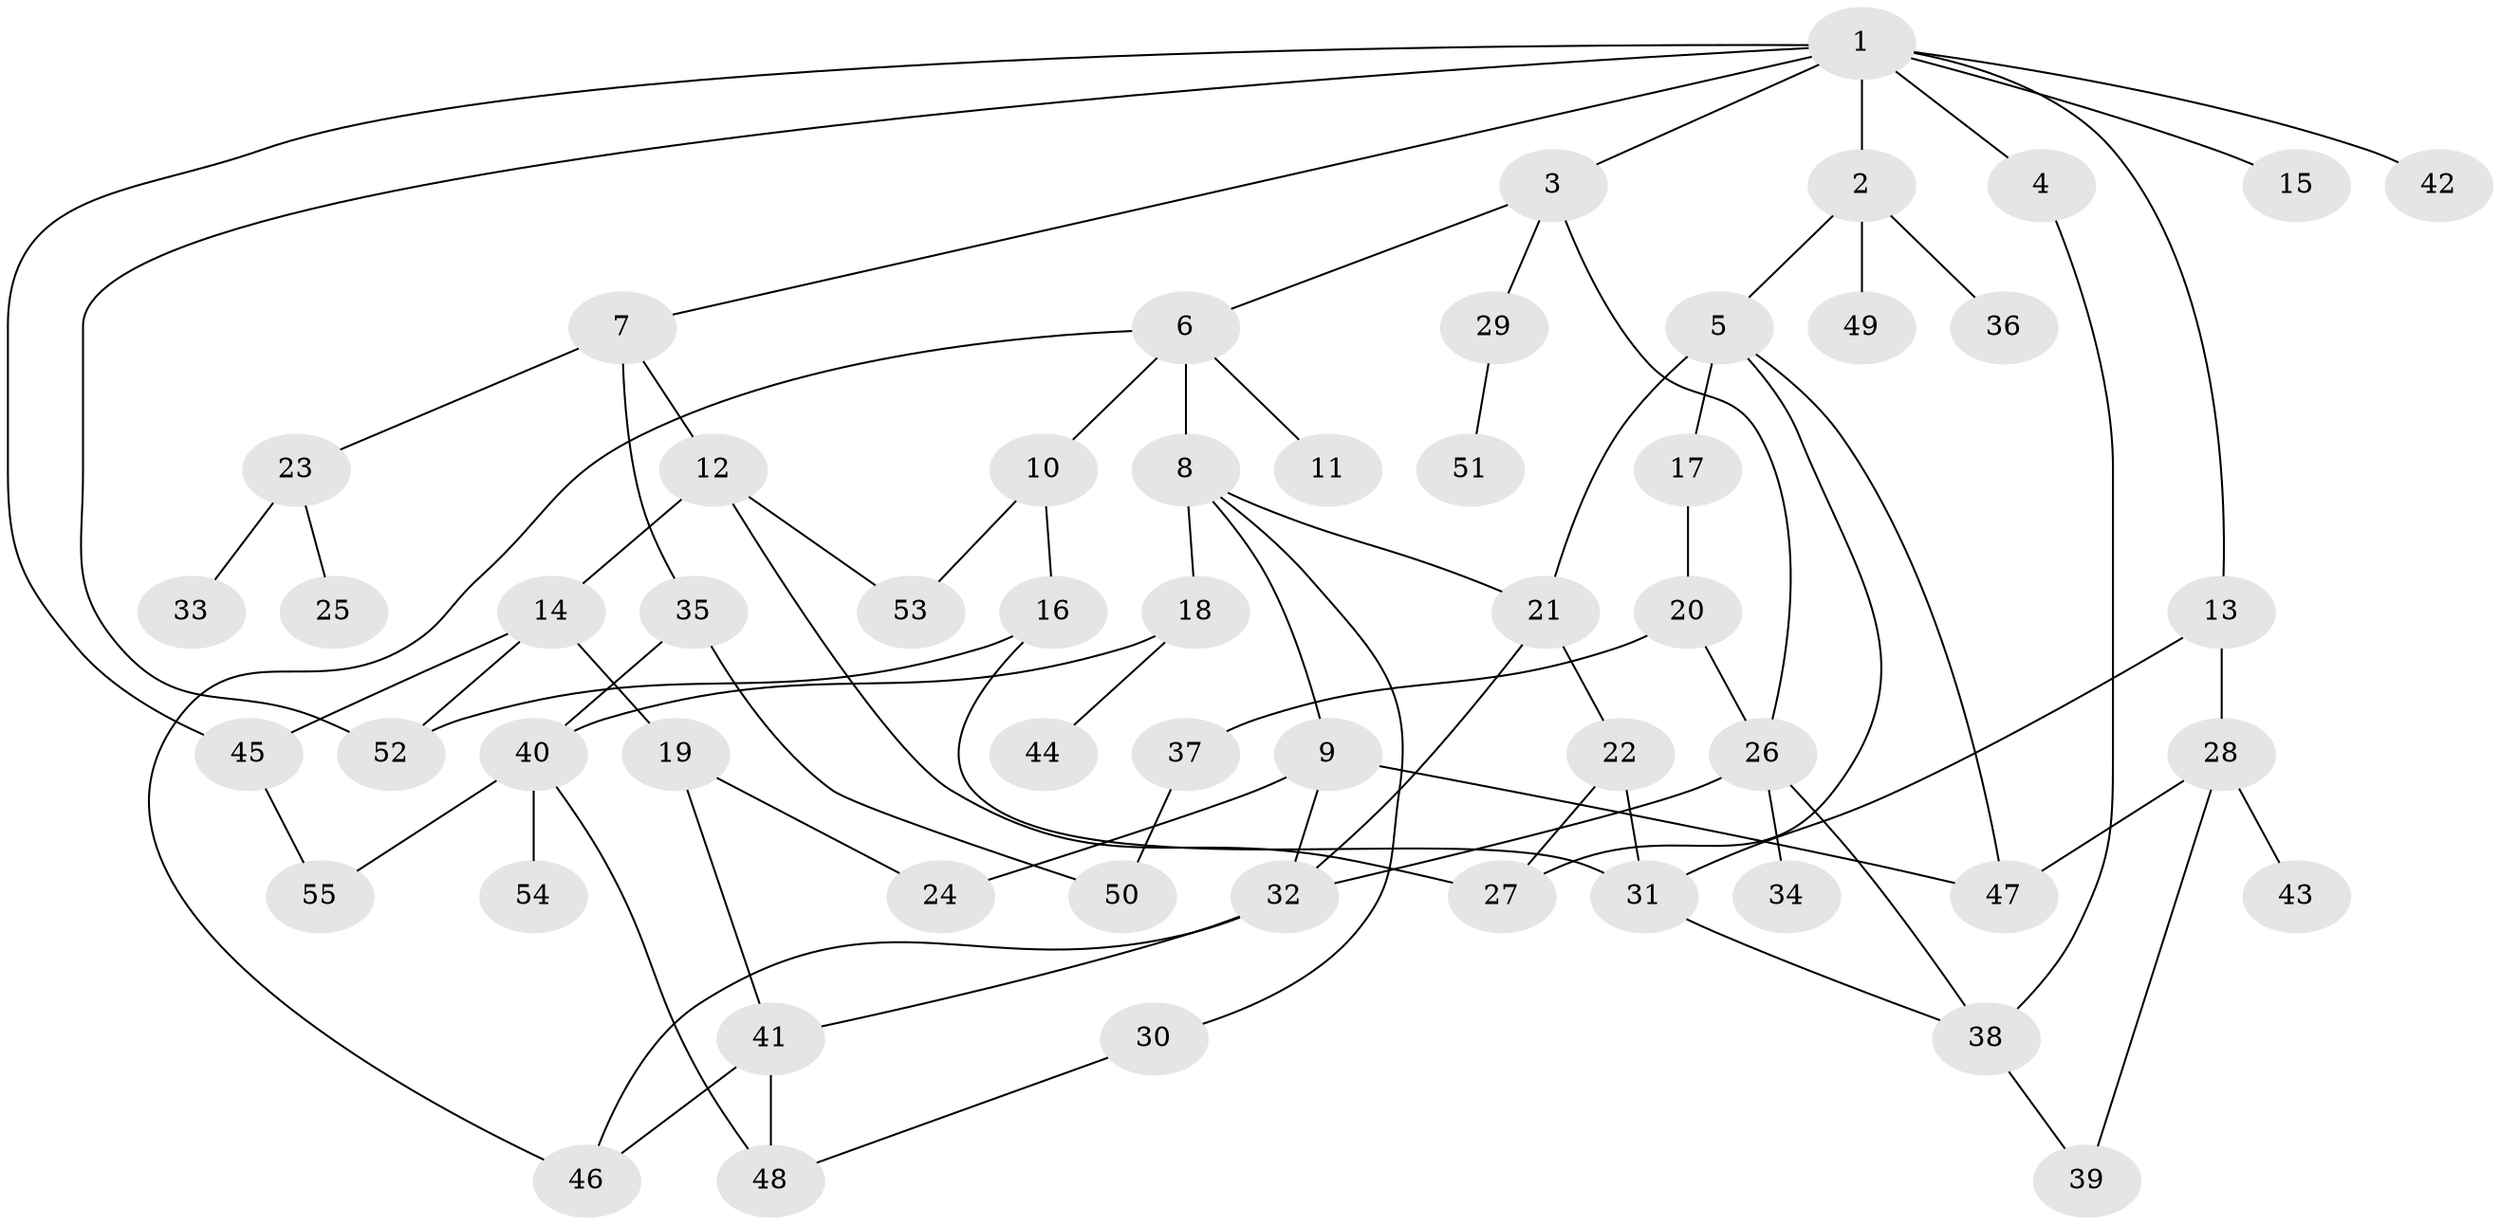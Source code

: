// coarse degree distribution, {8: 0.02857142857142857, 3: 0.22857142857142856, 4: 0.11428571428571428, 2: 0.17142857142857143, 5: 0.14285714285714285, 6: 0.05714285714285714, 7: 0.05714285714285714, 1: 0.2}
// Generated by graph-tools (version 1.1) at 2025/23/03/03/25 07:23:32]
// undirected, 55 vertices, 80 edges
graph export_dot {
graph [start="1"]
  node [color=gray90,style=filled];
  1;
  2;
  3;
  4;
  5;
  6;
  7;
  8;
  9;
  10;
  11;
  12;
  13;
  14;
  15;
  16;
  17;
  18;
  19;
  20;
  21;
  22;
  23;
  24;
  25;
  26;
  27;
  28;
  29;
  30;
  31;
  32;
  33;
  34;
  35;
  36;
  37;
  38;
  39;
  40;
  41;
  42;
  43;
  44;
  45;
  46;
  47;
  48;
  49;
  50;
  51;
  52;
  53;
  54;
  55;
  1 -- 2;
  1 -- 3;
  1 -- 4;
  1 -- 7;
  1 -- 13;
  1 -- 15;
  1 -- 42;
  1 -- 45;
  1 -- 52;
  2 -- 5;
  2 -- 36;
  2 -- 49;
  3 -- 6;
  3 -- 29;
  3 -- 26;
  4 -- 38;
  5 -- 17;
  5 -- 27;
  5 -- 47;
  5 -- 21;
  6 -- 8;
  6 -- 10;
  6 -- 11;
  6 -- 46;
  7 -- 12;
  7 -- 23;
  7 -- 35;
  8 -- 9;
  8 -- 18;
  8 -- 21;
  8 -- 30;
  9 -- 24;
  9 -- 47;
  9 -- 32;
  10 -- 16;
  10 -- 53;
  12 -- 14;
  12 -- 53;
  12 -- 27;
  13 -- 28;
  13 -- 31;
  14 -- 19;
  14 -- 52;
  14 -- 45;
  16 -- 52;
  16 -- 31;
  17 -- 20;
  18 -- 44;
  18 -- 40;
  19 -- 41;
  19 -- 24;
  20 -- 26;
  20 -- 37;
  21 -- 22;
  21 -- 32;
  22 -- 31;
  22 -- 27;
  23 -- 25;
  23 -- 33;
  26 -- 32;
  26 -- 34;
  26 -- 38;
  28 -- 43;
  28 -- 39;
  28 -- 47;
  29 -- 51;
  30 -- 48;
  31 -- 38;
  32 -- 46;
  32 -- 41;
  35 -- 40;
  35 -- 50;
  37 -- 50;
  38 -- 39;
  40 -- 54;
  40 -- 48;
  40 -- 55;
  41 -- 48;
  41 -- 46;
  45 -- 55;
}
